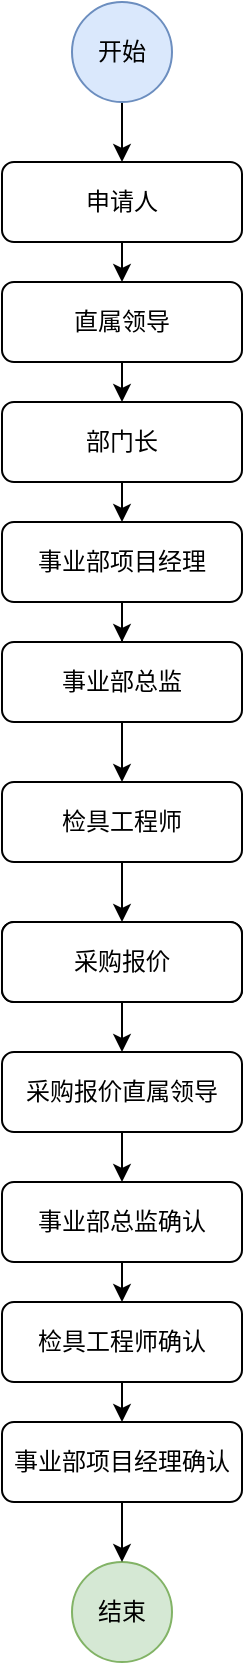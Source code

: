 <mxfile version="21.6.2" type="github">
  <diagram id="C5RBs43oDa-KdzZeNtuy" name="Page-1">
    <mxGraphModel dx="2382" dy="940" grid="0" gridSize="10" guides="1" tooltips="1" connect="1" arrows="1" fold="1" page="1" pageScale="1" pageWidth="827" pageHeight="1169" math="0" shadow="0">
      <root>
        <mxCell id="WIyWlLk6GJQsqaUBKTNV-0" />
        <mxCell id="WIyWlLk6GJQsqaUBKTNV-1" parent="WIyWlLk6GJQsqaUBKTNV-0" />
        <mxCell id="mpbQQqpTLw0MS5XC4i5e-0" style="edgeStyle=orthogonalEdgeStyle;rounded=0;orthogonalLoop=1;jettySize=auto;html=1;exitX=0.5;exitY=1;exitDx=0;exitDy=0;entryX=0.5;entryY=0;entryDx=0;entryDy=0;" edge="1" parent="WIyWlLk6GJQsqaUBKTNV-1" source="mpbQQqpTLw0MS5XC4i5e-1" target="mpbQQqpTLw0MS5XC4i5e-6">
          <mxGeometry relative="1" as="geometry" />
        </mxCell>
        <mxCell id="mpbQQqpTLw0MS5XC4i5e-1" value="申请人" style="rounded=1;whiteSpace=wrap;html=1;fontSize=12;glass=0;strokeWidth=1;shadow=0;" vertex="1" parent="WIyWlLk6GJQsqaUBKTNV-1">
          <mxGeometry x="220" y="120" width="120" height="40" as="geometry" />
        </mxCell>
        <mxCell id="mpbQQqpTLw0MS5XC4i5e-2" style="edgeStyle=orthogonalEdgeStyle;rounded=0;orthogonalLoop=1;jettySize=auto;html=1;exitX=0.5;exitY=1;exitDx=0;exitDy=0;entryX=0.5;entryY=0;entryDx=0;entryDy=0;" edge="1" parent="WIyWlLk6GJQsqaUBKTNV-1" source="mpbQQqpTLw0MS5XC4i5e-3" target="mpbQQqpTLw0MS5XC4i5e-1">
          <mxGeometry relative="1" as="geometry" />
        </mxCell>
        <mxCell id="mpbQQqpTLw0MS5XC4i5e-3" value="开始" style="ellipse;whiteSpace=wrap;html=1;aspect=fixed;fillColor=#dae8fc;strokeColor=#6c8ebf;" vertex="1" parent="WIyWlLk6GJQsqaUBKTNV-1">
          <mxGeometry x="255" y="40" width="50" height="50" as="geometry" />
        </mxCell>
        <mxCell id="mpbQQqpTLw0MS5XC4i5e-4" value="结束" style="ellipse;whiteSpace=wrap;html=1;aspect=fixed;fillColor=#d5e8d4;strokeColor=#82b366;" vertex="1" parent="WIyWlLk6GJQsqaUBKTNV-1">
          <mxGeometry x="255" y="820" width="50" height="50" as="geometry" />
        </mxCell>
        <mxCell id="mpbQQqpTLw0MS5XC4i5e-5" style="edgeStyle=orthogonalEdgeStyle;rounded=0;orthogonalLoop=1;jettySize=auto;html=1;exitX=0.5;exitY=1;exitDx=0;exitDy=0;entryX=0.5;entryY=0;entryDx=0;entryDy=0;" edge="1" parent="WIyWlLk6GJQsqaUBKTNV-1" source="mpbQQqpTLw0MS5XC4i5e-6" target="mpbQQqpTLw0MS5XC4i5e-13">
          <mxGeometry relative="1" as="geometry" />
        </mxCell>
        <mxCell id="mpbQQqpTLw0MS5XC4i5e-6" value="直属领导" style="rounded=1;whiteSpace=wrap;html=1;fontSize=12;glass=0;strokeWidth=1;shadow=0;" vertex="1" parent="WIyWlLk6GJQsqaUBKTNV-1">
          <mxGeometry x="220" y="180" width="120" height="40" as="geometry" />
        </mxCell>
        <mxCell id="mpbQQqpTLw0MS5XC4i5e-7" style="edgeStyle=orthogonalEdgeStyle;rounded=0;orthogonalLoop=1;jettySize=auto;html=1;exitX=0.5;exitY=1;exitDx=0;exitDy=0;entryX=0.5;entryY=0;entryDx=0;entryDy=0;" edge="1" parent="WIyWlLk6GJQsqaUBKTNV-1" source="mpbQQqpTLw0MS5XC4i5e-8" target="mpbQQqpTLw0MS5XC4i5e-11">
          <mxGeometry relative="1" as="geometry" />
        </mxCell>
        <mxCell id="mpbQQqpTLw0MS5XC4i5e-8" value="&lt;p class=&quot;MsoNormal&quot;&gt;事业部总监&lt;/p&gt;" style="rounded=1;whiteSpace=wrap;html=1;fontSize=12;glass=0;strokeWidth=1;shadow=0;" vertex="1" parent="WIyWlLk6GJQsqaUBKTNV-1">
          <mxGeometry x="220" y="360" width="120" height="40" as="geometry" />
        </mxCell>
        <mxCell id="mpbQQqpTLw0MS5XC4i5e-23" style="edgeStyle=orthogonalEdgeStyle;rounded=0;orthogonalLoop=1;jettySize=auto;html=1;exitX=0.5;exitY=1;exitDx=0;exitDy=0;entryX=0.5;entryY=0;entryDx=0;entryDy=0;" edge="1" parent="WIyWlLk6GJQsqaUBKTNV-1" source="mpbQQqpTLw0MS5XC4i5e-11" target="mpbQQqpTLw0MS5XC4i5e-18">
          <mxGeometry relative="1" as="geometry" />
        </mxCell>
        <mxCell id="mpbQQqpTLw0MS5XC4i5e-11" value="&lt;p class=&quot;MsoNormal&quot;&gt;检具工程师&lt;/p&gt;" style="rounded=1;whiteSpace=wrap;html=1;fontSize=12;glass=0;strokeWidth=1;shadow=0;" vertex="1" parent="WIyWlLk6GJQsqaUBKTNV-1">
          <mxGeometry x="220" y="430" width="120" height="40" as="geometry" />
        </mxCell>
        <mxCell id="mpbQQqpTLw0MS5XC4i5e-12" style="edgeStyle=orthogonalEdgeStyle;rounded=0;orthogonalLoop=1;jettySize=auto;html=1;exitX=0.5;exitY=1;exitDx=0;exitDy=0;entryX=0.5;entryY=0;entryDx=0;entryDy=0;" edge="1" parent="WIyWlLk6GJQsqaUBKTNV-1" source="mpbQQqpTLw0MS5XC4i5e-13" target="mpbQQqpTLw0MS5XC4i5e-15">
          <mxGeometry relative="1" as="geometry" />
        </mxCell>
        <mxCell id="mpbQQqpTLw0MS5XC4i5e-13" value="部门长" style="rounded=1;whiteSpace=wrap;html=1;fontSize=12;glass=0;strokeWidth=1;shadow=0;" vertex="1" parent="WIyWlLk6GJQsqaUBKTNV-1">
          <mxGeometry x="220" y="240" width="120" height="40" as="geometry" />
        </mxCell>
        <mxCell id="mpbQQqpTLw0MS5XC4i5e-14" style="edgeStyle=orthogonalEdgeStyle;rounded=0;orthogonalLoop=1;jettySize=auto;html=1;exitX=0.5;exitY=1;exitDx=0;exitDy=0;" edge="1" parent="WIyWlLk6GJQsqaUBKTNV-1" source="mpbQQqpTLw0MS5XC4i5e-15" target="mpbQQqpTLw0MS5XC4i5e-8">
          <mxGeometry relative="1" as="geometry" />
        </mxCell>
        <mxCell id="mpbQQqpTLw0MS5XC4i5e-15" value="&lt;p class=&quot;MsoNormal&quot;&gt;事业部项目经理&lt;/p&gt;" style="rounded=1;whiteSpace=wrap;html=1;fontSize=12;glass=0;strokeWidth=1;shadow=0;" vertex="1" parent="WIyWlLk6GJQsqaUBKTNV-1">
          <mxGeometry x="220" y="300" width="120" height="40" as="geometry" />
        </mxCell>
        <mxCell id="mpbQQqpTLw0MS5XC4i5e-17" value="&lt;p class=&quot;MsoNormal&quot;&gt;采购报价&lt;/p&gt;" style="rounded=1;whiteSpace=wrap;html=1;fontSize=12;glass=0;strokeWidth=1;shadow=0;" vertex="1" parent="WIyWlLk6GJQsqaUBKTNV-1">
          <mxGeometry x="220" y="500" width="120" height="40" as="geometry" />
        </mxCell>
        <mxCell id="mpbQQqpTLw0MS5XC4i5e-24" style="edgeStyle=orthogonalEdgeStyle;rounded=0;orthogonalLoop=1;jettySize=auto;html=1;exitX=0.5;exitY=1;exitDx=0;exitDy=0;entryX=0.5;entryY=0;entryDx=0;entryDy=0;" edge="1" parent="WIyWlLk6GJQsqaUBKTNV-1" source="mpbQQqpTLw0MS5XC4i5e-18" target="mpbQQqpTLw0MS5XC4i5e-19">
          <mxGeometry relative="1" as="geometry" />
        </mxCell>
        <mxCell id="mpbQQqpTLw0MS5XC4i5e-18" value="&lt;p class=&quot;MsoNormal&quot;&gt;采购报价&lt;/p&gt;" style="rounded=1;whiteSpace=wrap;html=1;fontSize=12;glass=0;strokeWidth=1;shadow=0;" vertex="1" parent="WIyWlLk6GJQsqaUBKTNV-1">
          <mxGeometry x="220" y="500" width="120" height="40" as="geometry" />
        </mxCell>
        <mxCell id="mpbQQqpTLw0MS5XC4i5e-25" style="edgeStyle=orthogonalEdgeStyle;rounded=0;orthogonalLoop=1;jettySize=auto;html=1;exitX=0.5;exitY=1;exitDx=0;exitDy=0;entryX=0.5;entryY=0;entryDx=0;entryDy=0;" edge="1" parent="WIyWlLk6GJQsqaUBKTNV-1" source="mpbQQqpTLw0MS5XC4i5e-19" target="mpbQQqpTLw0MS5XC4i5e-20">
          <mxGeometry relative="1" as="geometry" />
        </mxCell>
        <mxCell id="mpbQQqpTLw0MS5XC4i5e-19" value="&lt;p class=&quot;MsoNormal&quot;&gt;采购报价直属领导&lt;/p&gt;" style="rounded=1;whiteSpace=wrap;html=1;fontSize=12;glass=0;strokeWidth=1;shadow=0;" vertex="1" parent="WIyWlLk6GJQsqaUBKTNV-1">
          <mxGeometry x="220" y="565" width="120" height="40" as="geometry" />
        </mxCell>
        <mxCell id="mpbQQqpTLw0MS5XC4i5e-26" style="edgeStyle=orthogonalEdgeStyle;rounded=0;orthogonalLoop=1;jettySize=auto;html=1;exitX=0.5;exitY=1;exitDx=0;exitDy=0;entryX=0.5;entryY=0;entryDx=0;entryDy=0;" edge="1" parent="WIyWlLk6GJQsqaUBKTNV-1" source="mpbQQqpTLw0MS5XC4i5e-20" target="mpbQQqpTLw0MS5XC4i5e-21">
          <mxGeometry relative="1" as="geometry" />
        </mxCell>
        <mxCell id="mpbQQqpTLw0MS5XC4i5e-20" value="&lt;p class=&quot;MsoNormal&quot;&gt;事业部总监确认&lt;br&gt;&lt;/p&gt;" style="rounded=1;whiteSpace=wrap;html=1;fontSize=12;glass=0;strokeWidth=1;shadow=0;" vertex="1" parent="WIyWlLk6GJQsqaUBKTNV-1">
          <mxGeometry x="220" y="630" width="120" height="40" as="geometry" />
        </mxCell>
        <mxCell id="mpbQQqpTLw0MS5XC4i5e-27" style="edgeStyle=orthogonalEdgeStyle;rounded=0;orthogonalLoop=1;jettySize=auto;html=1;exitX=0.5;exitY=1;exitDx=0;exitDy=0;entryX=0.5;entryY=0;entryDx=0;entryDy=0;" edge="1" parent="WIyWlLk6GJQsqaUBKTNV-1" source="mpbQQqpTLw0MS5XC4i5e-21" target="mpbQQqpTLw0MS5XC4i5e-22">
          <mxGeometry relative="1" as="geometry" />
        </mxCell>
        <mxCell id="mpbQQqpTLw0MS5XC4i5e-21" value="&lt;p class=&quot;MsoNormal&quot;&gt;检具工程师确认&lt;/p&gt;" style="rounded=1;whiteSpace=wrap;html=1;fontSize=12;glass=0;strokeWidth=1;shadow=0;" vertex="1" parent="WIyWlLk6GJQsqaUBKTNV-1">
          <mxGeometry x="220" y="690" width="120" height="40" as="geometry" />
        </mxCell>
        <mxCell id="mpbQQqpTLw0MS5XC4i5e-28" style="edgeStyle=orthogonalEdgeStyle;rounded=0;orthogonalLoop=1;jettySize=auto;html=1;exitX=0.5;exitY=1;exitDx=0;exitDy=0;entryX=0.5;entryY=0;entryDx=0;entryDy=0;" edge="1" parent="WIyWlLk6GJQsqaUBKTNV-1" source="mpbQQqpTLw0MS5XC4i5e-22" target="mpbQQqpTLw0MS5XC4i5e-4">
          <mxGeometry relative="1" as="geometry" />
        </mxCell>
        <mxCell id="mpbQQqpTLw0MS5XC4i5e-22" value="&lt;p class=&quot;MsoNormal&quot;&gt;事业部项目经理确认&lt;/p&gt;" style="rounded=1;whiteSpace=wrap;html=1;fontSize=12;glass=0;strokeWidth=1;shadow=0;" vertex="1" parent="WIyWlLk6GJQsqaUBKTNV-1">
          <mxGeometry x="220" y="750" width="120" height="40" as="geometry" />
        </mxCell>
      </root>
    </mxGraphModel>
  </diagram>
</mxfile>
